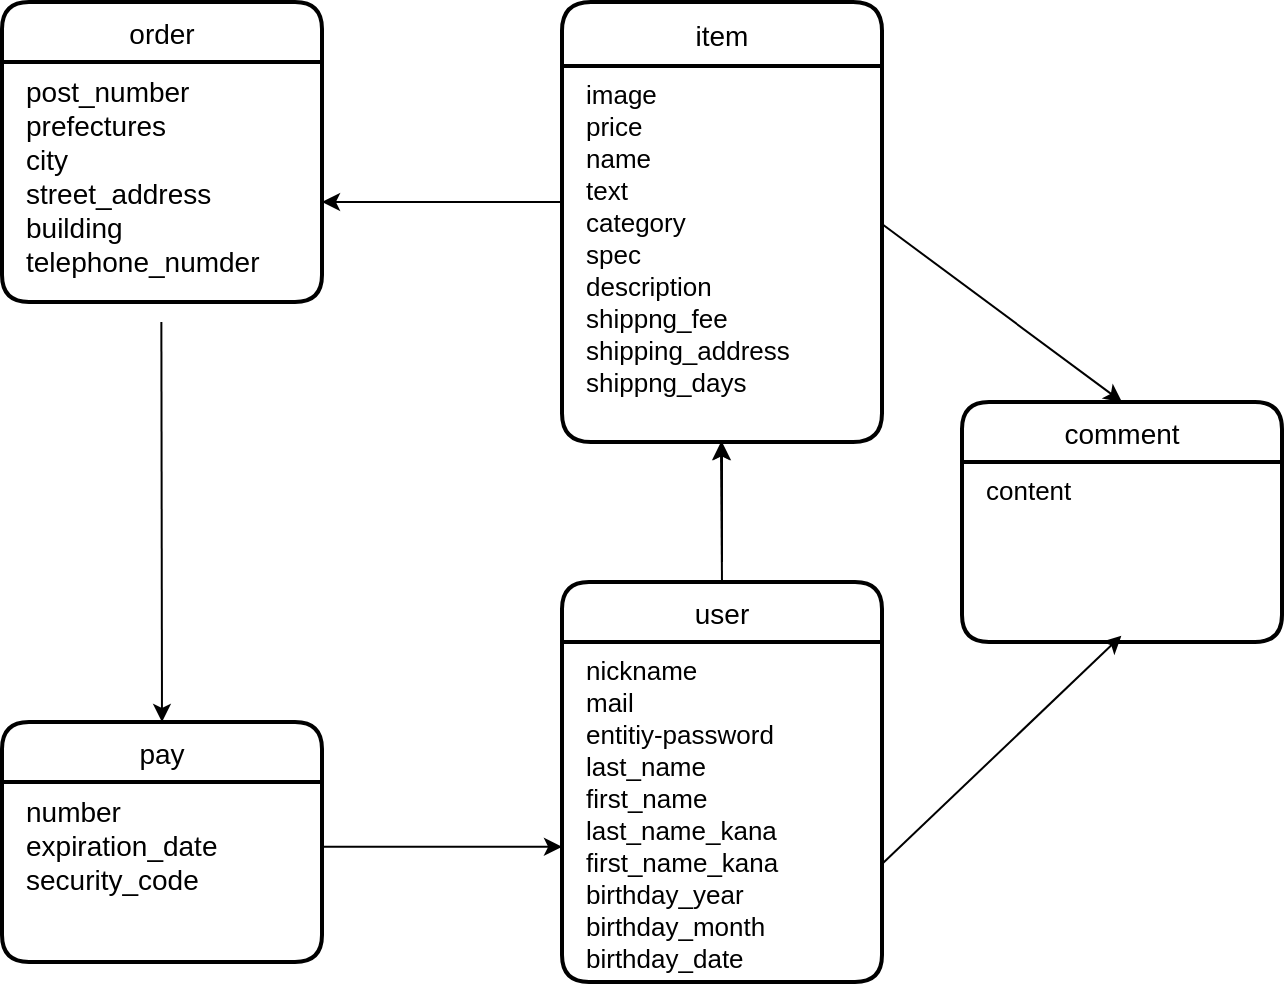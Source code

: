 <mxfile>
    <diagram id="G2o_j3hD86nhH1nPVwL7" name="ページ1">
        <mxGraphModel dx="1078" dy="681" grid="1" gridSize="10" guides="1" tooltips="1" connect="1" arrows="1" fold="1" page="1" pageScale="1" pageWidth="1600" pageHeight="900" math="0" shadow="0">
            <root>
                <mxCell id="0"/>
                <mxCell id="1" parent="0"/>
                <mxCell id="53" style="edgeStyle=none;html=1;exitX=0.5;exitY=0;exitDx=0;exitDy=0;" edge="1" parent="1" source="100">
                    <mxGeometry relative="1" as="geometry">
                        <mxPoint x="719.47" y="504" as="sourcePoint"/>
                        <mxPoint x="719.47" y="300" as="targetPoint"/>
                    </mxGeometry>
                </mxCell>
                <mxCell id="55" style="edgeStyle=none;html=1;exitX=1;exitY=0.5;exitDx=0;exitDy=0;entryX=0.498;entryY=1.03;entryDx=0;entryDy=0;entryPerimeter=0;" edge="1" parent="1">
                    <mxGeometry relative="1" as="geometry">
                        <mxPoint x="800" y="511" as="sourcePoint"/>
                        <mxPoint x="919.68" y="396.9" as="targetPoint"/>
                    </mxGeometry>
                </mxCell>
                <mxCell id="56" style="edgeStyle=none;html=1;exitX=1;exitY=0.36;exitDx=0;exitDy=0;exitPerimeter=0;" edge="1" parent="1">
                    <mxGeometry relative="1" as="geometry">
                        <mxPoint x="520" y="502.4" as="sourcePoint"/>
                        <mxPoint x="640" y="502.429" as="targetPoint"/>
                    </mxGeometry>
                </mxCell>
                <mxCell id="58" style="edgeStyle=none;html=1;exitX=0;exitY=0.5;exitDx=0;exitDy=0;entryX=1;entryY=0.5;entryDx=0;entryDy=0;" edge="1" parent="1">
                    <mxGeometry relative="1" as="geometry">
                        <mxPoint x="640" y="180" as="sourcePoint"/>
                        <mxPoint x="520" y="180" as="targetPoint"/>
                    </mxGeometry>
                </mxCell>
                <mxCell id="57" style="edgeStyle=none;html=1;entryX=0.5;entryY=0;entryDx=0;entryDy=0;exitX=0.498;exitY=1.135;exitDx=0;exitDy=0;exitPerimeter=0;" edge="1" parent="1">
                    <mxGeometry relative="1" as="geometry">
                        <mxPoint x="439.68" y="240.05" as="sourcePoint"/>
                        <mxPoint x="440" y="440" as="targetPoint"/>
                    </mxGeometry>
                </mxCell>
                <mxCell id="59" style="edgeStyle=none;html=1;entryX=0.5;entryY=0;entryDx=0;entryDy=0;exitX=1;exitY=0.5;exitDx=0;exitDy=0;" edge="1" parent="1">
                    <mxGeometry relative="1" as="geometry">
                        <mxPoint x="800" y="191" as="sourcePoint"/>
                        <mxPoint x="920" y="280" as="targetPoint"/>
                    </mxGeometry>
                </mxCell>
                <mxCell id="95" value="item" style="swimlane;childLayout=stackLayout;horizontal=1;startSize=32;horizontalStack=0;rounded=1;fontSize=14;fontStyle=0;strokeWidth=2;resizeParent=0;resizeLast=1;shadow=0;dashed=0;align=center;" vertex="1" parent="1">
                    <mxGeometry x="640" y="80" width="160" height="220" as="geometry"/>
                </mxCell>
                <mxCell id="96" value="image&#10;price&#10;name&#10;text&#10;category&#10;spec&#10;description&#10;shippng_fee&#10;shipping_address&#10;shippng_days" style="align=left;strokeColor=none;fillColor=none;spacingLeft=10;fontSize=13;verticalAlign=top;resizable=0;rotatable=0;part=1;" vertex="1" parent="95">
                    <mxGeometry y="32" width="160" height="188" as="geometry"/>
                </mxCell>
                <mxCell id="98" value="pay" style="swimlane;childLayout=stackLayout;horizontal=1;startSize=30;horizontalStack=0;rounded=1;fontSize=14;fontStyle=0;strokeWidth=2;resizeParent=0;resizeLast=1;shadow=0;dashed=0;align=center;" vertex="1" parent="1">
                    <mxGeometry x="360" y="440" width="160" height="120" as="geometry"/>
                </mxCell>
                <mxCell id="110" value="number&#10;expiration_date&#10;security_code" style="align=left;strokeColor=none;fillColor=none;spacingLeft=10;fontSize=14;verticalAlign=top;resizable=0;rotatable=0;part=1;" vertex="1" parent="98">
                    <mxGeometry y="30" width="160" height="90" as="geometry"/>
                </mxCell>
                <mxCell id="100" value="user" style="swimlane;childLayout=stackLayout;horizontal=1;startSize=30;horizontalStack=0;rounded=1;fontSize=14;fontStyle=0;strokeWidth=2;resizeParent=0;resizeLast=1;shadow=0;dashed=0;align=center;" vertex="1" parent="1">
                    <mxGeometry x="640" y="370" width="160" height="200" as="geometry"/>
                </mxCell>
                <mxCell id="101" value="nickname&#10;mail&#10;entitiy-password&#10;last_name&#10;first_name&#10;last_name_kana&#10;first_name_kana&#10;birthday_year&#10;birthday_month&#10;birthday_date" style="align=left;strokeColor=none;fillColor=none;spacingLeft=10;fontSize=13;verticalAlign=top;resizable=0;rotatable=0;part=1;" vertex="1" parent="100">
                    <mxGeometry y="30" width="160" height="170" as="geometry"/>
                </mxCell>
                <mxCell id="102" value="comment" style="swimlane;childLayout=stackLayout;horizontal=1;startSize=30;horizontalStack=0;rounded=1;fontSize=14;fontStyle=0;strokeWidth=2;resizeParent=0;resizeLast=1;shadow=0;dashed=0;align=center;" vertex="1" parent="1">
                    <mxGeometry x="840" y="280" width="160" height="120" as="geometry"/>
                </mxCell>
                <mxCell id="103" value="content" style="align=left;strokeColor=none;fillColor=none;spacingLeft=10;fontSize=13;verticalAlign=top;resizable=0;rotatable=0;part=1;" vertex="1" parent="102">
                    <mxGeometry y="30" width="160" height="90" as="geometry"/>
                </mxCell>
                <mxCell id="104" value="order" style="swimlane;childLayout=stackLayout;horizontal=1;startSize=30;horizontalStack=0;rounded=1;fontSize=14;fontStyle=0;strokeWidth=2;resizeParent=0;resizeLast=1;shadow=0;dashed=0;align=center;" vertex="1" parent="1">
                    <mxGeometry x="360" y="80" width="160" height="150" as="geometry"/>
                </mxCell>
                <mxCell id="105" value="post_number&#10;prefectures&#10;city&#10;street_address&#10;building&#10;telephone_numder" style="align=left;strokeColor=none;fillColor=none;spacingLeft=10;fontSize=14;verticalAlign=top;resizable=0;rotatable=0;part=1;" vertex="1" parent="104">
                    <mxGeometry y="30" width="160" height="120" as="geometry"/>
                </mxCell>
                <mxCell id="111" value="" style="edgeStyle=none;html=1;fontSize=14;" edge="1" parent="1" target="96">
                    <mxGeometry relative="1" as="geometry">
                        <mxPoint x="720" y="360" as="sourcePoint"/>
                    </mxGeometry>
                </mxCell>
            </root>
        </mxGraphModel>
    </diagram>
</mxfile>